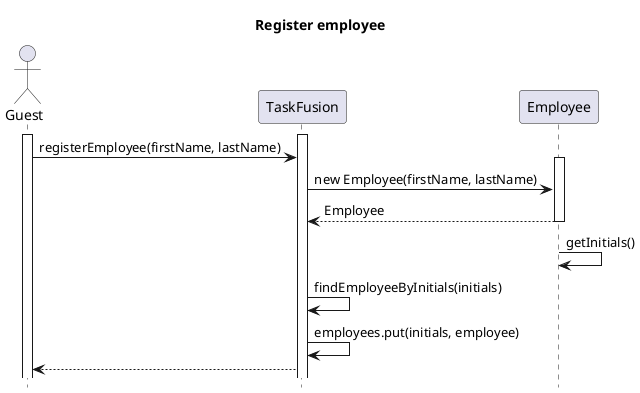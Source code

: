@startuml seq_1
hide footbox

title Register employee
actor "Guest" as guest
participant "TaskFusion" as app
participant "Employee" as emp

activate guest
activate app
guest -> app: registerEmployee(firstName, lastName)

activate emp
app -> emp: new Employee(firstName, lastName)
emp --> app: Employee
deactivate emp

emp -> emp: getInitials()

app -> app: findEmployeeByInitials(initials)
app -> app: employees.put(initials, employee)

app --> guest

@enduml